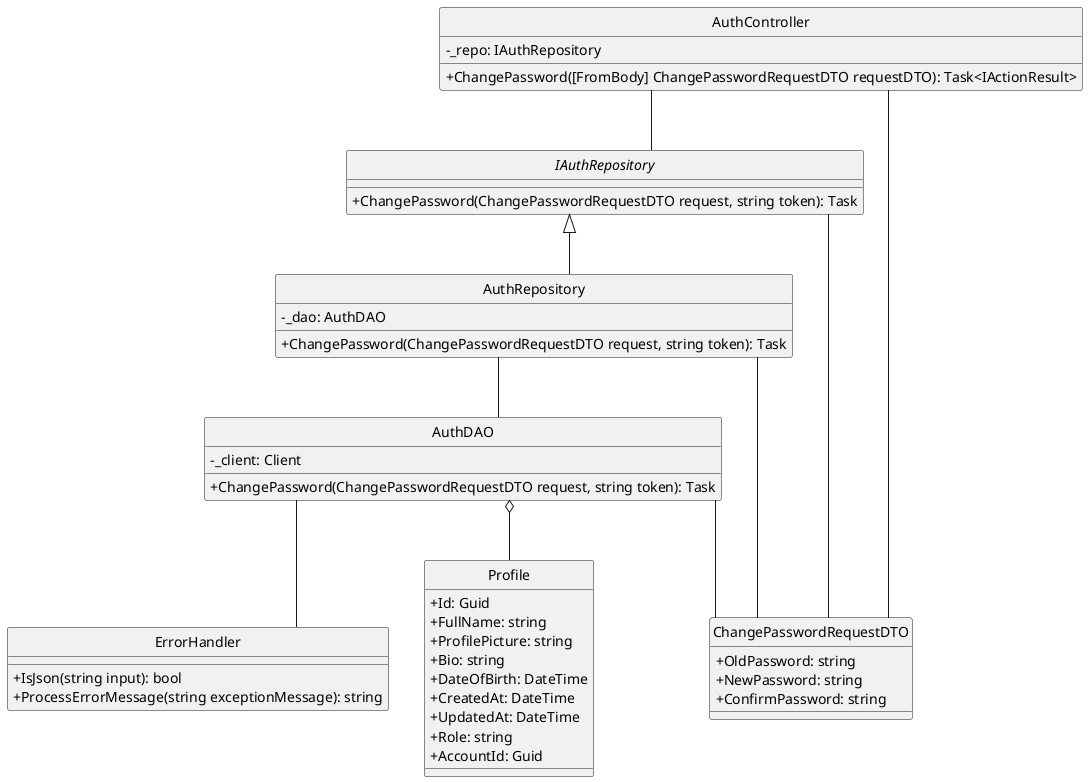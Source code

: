 @startuml getUserById
hide circle
skinparam classAttributeIconSize 0
skinparam linetype ortho

class AuthController {
    - _repo: IAuthRepository
    +ChangePassword([FromBody] ChangePasswordRequestDTO requestDTO): Task<IActionResult> 
}

class ErrorHandler {
    + IsJson(string input): bool
    + ProcessErrorMessage(string exceptionMessage): string
} 

interface IAuthRepository { 
    + ChangePassword(ChangePasswordRequestDTO request, string token): Task
}

class AuthRepository {
    - _dao: AuthDAO
    + ChangePassword(ChangePasswordRequestDTO request, string token): Task    
}

class AuthDAO {
    - _client: Client
    + ChangePassword(ChangePasswordRequestDTO request, string token): Task
}

class ChangePasswordRequestDTO {
    + OldPassword: string
    + NewPassword: string
    + ConfirmPassword: string
}

class Profile {
    + Id: Guid
    + FullName: string
    + ProfilePicture: string
    + Bio: string
    + DateOfBirth: DateTime
    + CreatedAt: DateTime
    + UpdatedAt: DateTime
    + Role: string
    + AccountId: Guid
}

AuthController -- ChangePasswordRequestDTO
AuthController -- IAuthRepository

IAuthRepository <|-- AuthRepository
IAuthRepository -- ChangePasswordRequestDTO

AuthRepository -- AuthDAO
AuthRepository -- ChangePasswordRequestDTO

AuthDAO -- ChangePasswordRequestDTO
AuthDAO -- ErrorHandler

AuthDAO o-- Profile
@enduml
